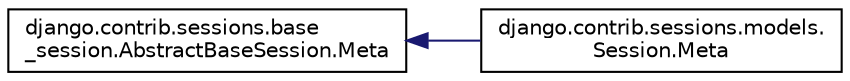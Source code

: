 digraph "Graphical Class Hierarchy"
{
 // LATEX_PDF_SIZE
  edge [fontname="Helvetica",fontsize="10",labelfontname="Helvetica",labelfontsize="10"];
  node [fontname="Helvetica",fontsize="10",shape=record];
  rankdir="LR";
  Node0 [label="django.contrib.sessions.base\l_session.AbstractBaseSession.Meta",height=0.2,width=0.4,color="black", fillcolor="white", style="filled",URL="$d4/d00/classdjango_1_1contrib_1_1sessions_1_1base__session_1_1_abstract_base_session_1_1_meta.html",tooltip=" "];
  Node0 -> Node1 [dir="back",color="midnightblue",fontsize="10",style="solid",fontname="Helvetica"];
  Node1 [label="django.contrib.sessions.models.\lSession.Meta",height=0.2,width=0.4,color="black", fillcolor="white", style="filled",URL="$d4/df9/classdjango_1_1contrib_1_1sessions_1_1models_1_1_session_1_1_meta.html",tooltip=" "];
}
